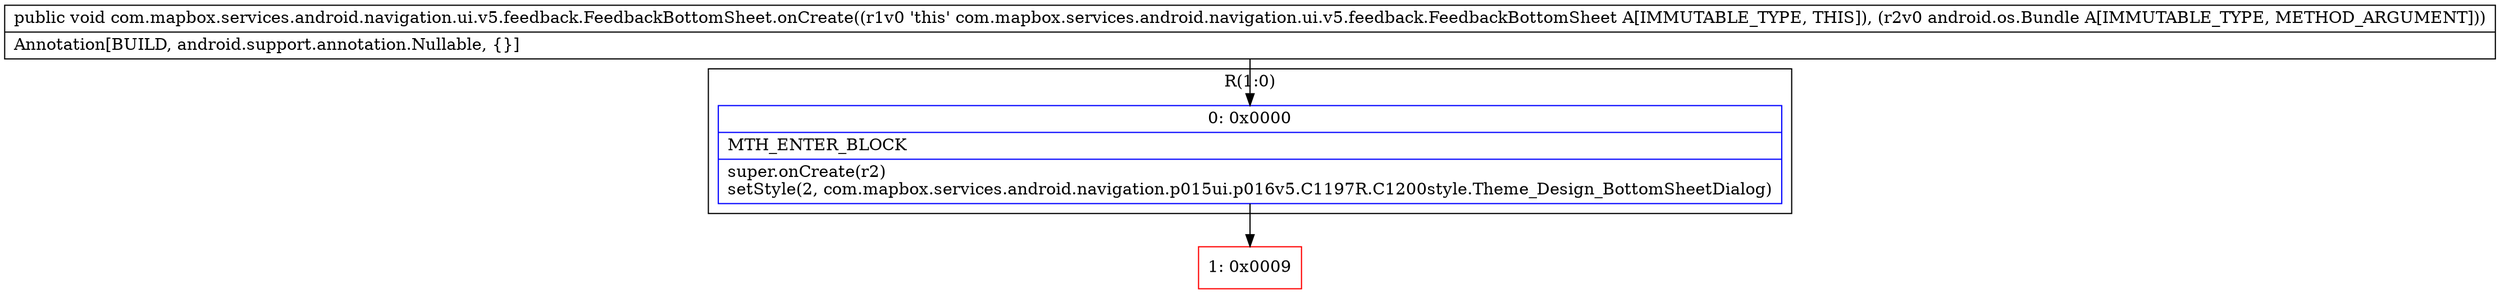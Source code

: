 digraph "CFG forcom.mapbox.services.android.navigation.ui.v5.feedback.FeedbackBottomSheet.onCreate(Landroid\/os\/Bundle;)V" {
subgraph cluster_Region_104487360 {
label = "R(1:0)";
node [shape=record,color=blue];
Node_0 [shape=record,label="{0\:\ 0x0000|MTH_ENTER_BLOCK\l|super.onCreate(r2)\lsetStyle(2, com.mapbox.services.android.navigation.p015ui.p016v5.C1197R.C1200style.Theme_Design_BottomSheetDialog)\l}"];
}
Node_1 [shape=record,color=red,label="{1\:\ 0x0009}"];
MethodNode[shape=record,label="{public void com.mapbox.services.android.navigation.ui.v5.feedback.FeedbackBottomSheet.onCreate((r1v0 'this' com.mapbox.services.android.navigation.ui.v5.feedback.FeedbackBottomSheet A[IMMUTABLE_TYPE, THIS]), (r2v0 android.os.Bundle A[IMMUTABLE_TYPE, METHOD_ARGUMENT]))  | Annotation[BUILD, android.support.annotation.Nullable, \{\}]\l}"];
MethodNode -> Node_0;
Node_0 -> Node_1;
}

